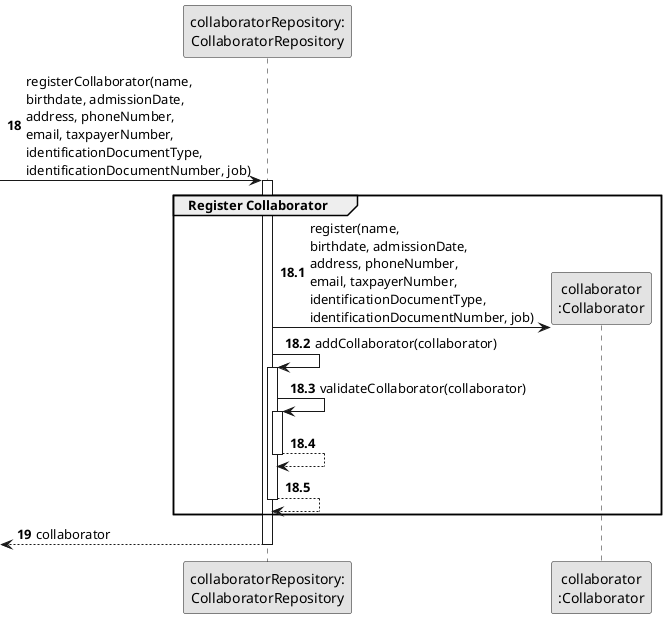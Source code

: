 @startuml
skinparam monochrome true
skinparam packageStyle rectangle
skinparam shadowing false

'hide footbox

participant "collaboratorRepository:\nCollaboratorRepository" as CollaboratorRepository
participant "collaborator\n:Collaborator" as COLLAB

autonumber 18

    -> CollaboratorRepository: registerCollaborator(name,\nbirthdate, admissionDate,\naddress, phoneNumber,\nemail, taxpayerNumber,\nidentificationDocumentType,\nidentificationDocumentNumber, job)
            activate CollaboratorRepository
            autonumber 18.1
                group Register Collaborator

                CollaboratorRepository -> COLLAB**: register(name,\nbirthdate, admissionDate,\naddress, phoneNumber,\nemail, taxpayerNumber,\nidentificationDocumentType,\nidentificationDocumentNumber, job)
                CollaboratorRepository -> CollaboratorRepository: addCollaborator(collaborator)


                activate CollaboratorRepository
                    CollaboratorRepository -> CollaboratorRepository: validateCollaborator(collaborator)
                    activate CollaboratorRepository
                        CollaboratorRepository --> CollaboratorRepository
                    deactivate CollaboratorRepository

                    CollaboratorRepository --> CollaboratorRepository
                deactivate CollaboratorRepository

                end group
                autonumber 19
                <-- CollaboratorRepository : collaborator

            deactivate CollaboratorRepository
@enduml